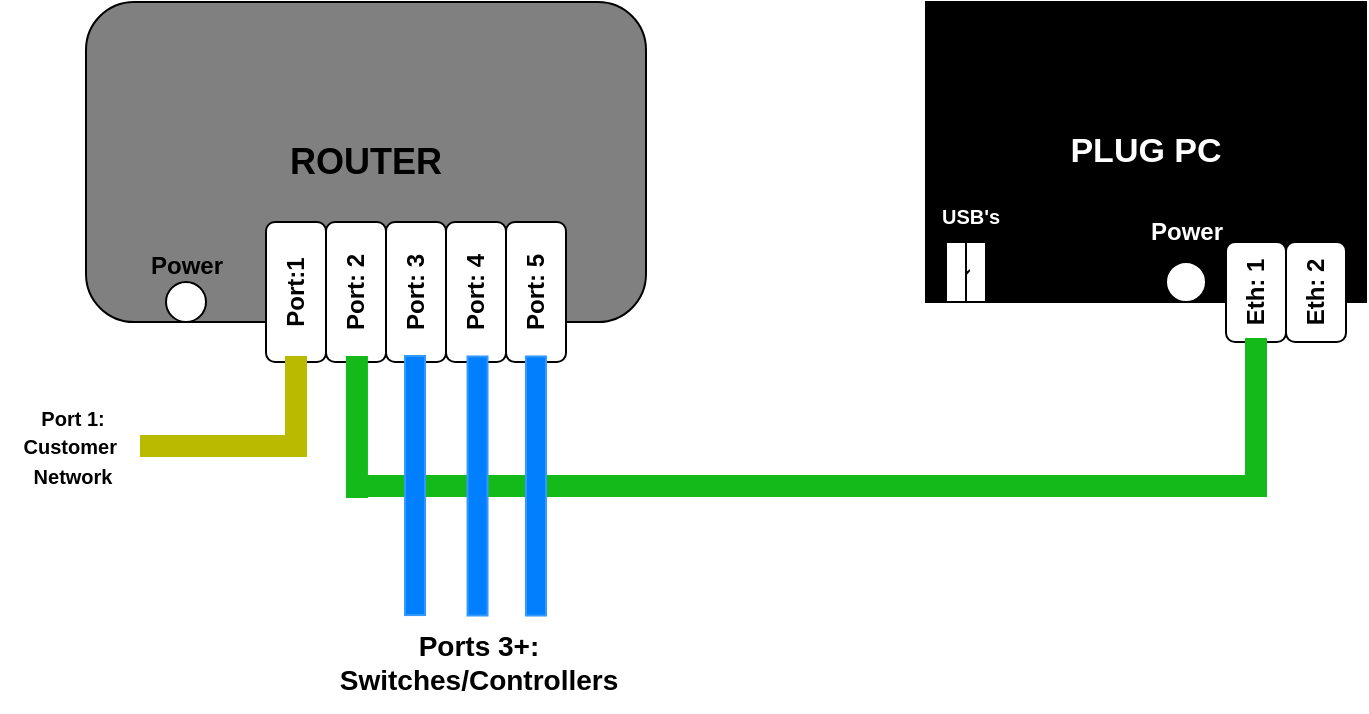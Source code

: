 <mxfile version="21.6.1" type="device">
  <diagram name="Page-1" id="SmXYeL52s2CfzjQr3O0h">
    <mxGraphModel dx="1036" dy="606" grid="1" gridSize="10" guides="1" tooltips="1" connect="1" arrows="1" fold="1" page="1" pageScale="1" pageWidth="850" pageHeight="1100" math="0" shadow="0">
      <root>
        <mxCell id="0" />
        <mxCell id="1" parent="0" />
        <mxCell id="djR4J-DLp6pO6Vdt1Eoc-22" value="&lt;font style=&quot;font-size: 18px;&quot;&gt;ROUTER&lt;/font&gt;" style="rounded=1;whiteSpace=wrap;html=1;fontStyle=1;fillColor=#808080;" parent="1" vertex="1">
          <mxGeometry x="70" y="200" width="280" height="160" as="geometry" />
        </mxCell>
        <mxCell id="djR4J-DLp6pO6Vdt1Eoc-23" value="&lt;span&gt;Port:1&lt;/span&gt;" style="rounded=1;whiteSpace=wrap;html=1;rotation=-90;fontStyle=1" parent="1" vertex="1">
          <mxGeometry x="140" y="330" width="70" height="30" as="geometry" />
        </mxCell>
        <mxCell id="djR4J-DLp6pO6Vdt1Eoc-24" value="Port: 2" style="rounded=1;whiteSpace=wrap;html=1;rotation=-90;fontStyle=1" parent="1" vertex="1">
          <mxGeometry x="170" y="330" width="70" height="30" as="geometry" />
        </mxCell>
        <mxCell id="djR4J-DLp6pO6Vdt1Eoc-25" value="Port: 3" style="rounded=1;whiteSpace=wrap;html=1;rotation=-90;fontStyle=1" parent="1" vertex="1">
          <mxGeometry x="200" y="330" width="70" height="30" as="geometry" />
        </mxCell>
        <mxCell id="djR4J-DLp6pO6Vdt1Eoc-26" value="Port: 4" style="rounded=1;whiteSpace=wrap;html=1;rotation=-90;fontStyle=1" parent="1" vertex="1">
          <mxGeometry x="230" y="330" width="70" height="30" as="geometry" />
        </mxCell>
        <mxCell id="djR4J-DLp6pO6Vdt1Eoc-27" value="Port: 5" style="rounded=1;whiteSpace=wrap;html=1;rotation=-90;fontStyle=1" parent="1" vertex="1">
          <mxGeometry x="260" y="330" width="70" height="30" as="geometry" />
        </mxCell>
        <mxCell id="djR4J-DLp6pO6Vdt1Eoc-29" value="" style="ellipse;whiteSpace=wrap;html=1;aspect=fixed;direction=south;fontStyle=1" parent="1" vertex="1">
          <mxGeometry x="110" y="340" width="20" height="20" as="geometry" />
        </mxCell>
        <mxCell id="djR4J-DLp6pO6Vdt1Eoc-30" value="Power" style="text;html=1;align=center;verticalAlign=middle;resizable=0;points=[];autosize=1;strokeColor=none;fillColor=none;fontStyle=1" parent="1" vertex="1">
          <mxGeometry x="90" y="317" width="60" height="30" as="geometry" />
        </mxCell>
        <mxCell id="djR4J-DLp6pO6Vdt1Eoc-31" value="&lt;font style=&quot;font-size: 17px;&quot; color=&quot;#ffffff&quot;&gt;PLUG PC&lt;/font&gt;" style="rounded=0;whiteSpace=wrap;html=1;fontStyle=1;fillColor=#000000;" parent="1" vertex="1">
          <mxGeometry x="490" y="200" width="220" height="150" as="geometry" />
        </mxCell>
        <mxCell id="djR4J-DLp6pO6Vdt1Eoc-32" value="Eth: 1" style="rounded=1;whiteSpace=wrap;html=1;rotation=-90;fontStyle=1" parent="1" vertex="1">
          <mxGeometry x="630" y="330" width="50" height="30" as="geometry" />
        </mxCell>
        <mxCell id="djR4J-DLp6pO6Vdt1Eoc-33" value="Eth: 2" style="rounded=1;whiteSpace=wrap;html=1;rotation=-90;fontStyle=1" parent="1" vertex="1">
          <mxGeometry x="660" y="330" width="50" height="30" as="geometry" />
        </mxCell>
        <mxCell id="djR4J-DLp6pO6Vdt1Eoc-34" value="" style="ellipse;whiteSpace=wrap;html=1;aspect=fixed;direction=south;fontStyle=1" parent="1" vertex="1">
          <mxGeometry x="610" y="330" width="20" height="20" as="geometry" />
        </mxCell>
        <mxCell id="djR4J-DLp6pO6Vdt1Eoc-35" value="&lt;font color=&quot;#ffffff&quot;&gt;Power&lt;/font&gt;" style="text;html=1;align=center;verticalAlign=middle;resizable=0;points=[];autosize=1;strokeColor=none;fillColor=none;fontStyle=1" parent="1" vertex="1">
          <mxGeometry x="590" y="300" width="60" height="30" as="geometry" />
        </mxCell>
        <mxCell id="djR4J-DLp6pO6Vdt1Eoc-36" value="" style="rounded=0;whiteSpace=wrap;html=1;rotation=-90;fontStyle=1" parent="1" vertex="1">
          <mxGeometry x="490" y="330" width="30" height="10" as="geometry" />
        </mxCell>
        <mxCell id="djR4J-DLp6pO6Vdt1Eoc-37" value="`" style="rounded=0;whiteSpace=wrap;html=1;rotation=-90;fontStyle=1" parent="1" vertex="1">
          <mxGeometry x="500" y="330" width="30" height="10" as="geometry" />
        </mxCell>
        <mxCell id="djR4J-DLp6pO6Vdt1Eoc-38" value="&lt;font color=&quot;#ffffff&quot; style=&quot;font-size: 10px;&quot;&gt;USB&#39;s&lt;/font&gt;" style="text;html=1;align=center;verticalAlign=middle;resizable=0;points=[];autosize=1;strokeColor=none;fillColor=none;fontStyle=1" parent="1" vertex="1">
          <mxGeometry x="487" y="292" width="50" height="30" as="geometry" />
        </mxCell>
        <mxCell id="djR4J-DLp6pO6Vdt1Eoc-41" value="" style="rounded=0;whiteSpace=wrap;html=1;strokeColor=#BABA00;fillColor=#BABA00;rotation=-90;fontStyle=1" parent="1" vertex="1">
          <mxGeometry x="150.47" y="397.03" width="49.06" height="10" as="geometry" />
        </mxCell>
        <mxCell id="djR4J-DLp6pO6Vdt1Eoc-42" value="" style="rounded=0;whiteSpace=wrap;html=1;strokeColor=#BABA00;fillColor=#BABA00;rotation=-180;fontStyle=1" parent="1" vertex="1">
          <mxGeometry x="97.5" y="417" width="82.5" height="10" as="geometry" />
        </mxCell>
        <mxCell id="djR4J-DLp6pO6Vdt1Eoc-44" value="&lt;span style=&quot;font-size: 10px;&quot;&gt;&lt;span&gt;Port 1:&lt;br&gt;Customer&amp;nbsp;&lt;br&gt;Network&lt;/span&gt;&lt;br&gt;&lt;/span&gt;" style="text;html=1;align=center;verticalAlign=middle;resizable=0;points=[];autosize=1;strokeColor=none;fillColor=none;fontStyle=1" parent="1" vertex="1">
          <mxGeometry x="27.5" y="392" width="70" height="60" as="geometry" />
        </mxCell>
        <mxCell id="djR4J-DLp6pO6Vdt1Eoc-45" value="" style="rounded=0;whiteSpace=wrap;html=1;strokeColor=#14BA1A;fillColor=#14BA1A;rotation=-90;fontStyle=1" parent="1" vertex="1">
          <mxGeometry x="170.47" y="407.5" width="70" height="10" as="geometry" />
        </mxCell>
        <mxCell id="djR4J-DLp6pO6Vdt1Eoc-46" value="" style="rounded=0;whiteSpace=wrap;html=1;strokeColor=#14BA1A;fillColor=#14BA1A;rotation=0;fontStyle=1" parent="1" vertex="1">
          <mxGeometry x="201" y="437" width="459" height="10" as="geometry" />
        </mxCell>
        <mxCell id="djR4J-DLp6pO6Vdt1Eoc-47" value="" style="rounded=0;whiteSpace=wrap;html=1;strokeColor=#14BA1A;fillColor=#14BA1A;rotation=-90;fontStyle=1" parent="1" vertex="1">
          <mxGeometry x="620" y="398.5" width="70" height="10" as="geometry" />
        </mxCell>
        <mxCell id="djR4J-DLp6pO6Vdt1Eoc-48" value="" style="rounded=0;whiteSpace=wrap;html=1;strokeColor=#3399FF;fillColor=#007FFF;rotation=-90;fontStyle=1" parent="1" vertex="1">
          <mxGeometry x="169.76" y="436.76" width="129.53" height="10" as="geometry" />
        </mxCell>
        <mxCell id="djR4J-DLp6pO6Vdt1Eoc-49" value="" style="rounded=0;whiteSpace=wrap;html=1;strokeColor=#3399FF;fillColor=#007FFF;rotation=-90;fontStyle=1" parent="1" vertex="1">
          <mxGeometry x="201" y="437" width="129.53" height="10" as="geometry" />
        </mxCell>
        <mxCell id="djR4J-DLp6pO6Vdt1Eoc-50" value="" style="rounded=0;whiteSpace=wrap;html=1;strokeColor=#3399FF;fillColor=#007FFF;rotation=-90;fontStyle=1" parent="1" vertex="1">
          <mxGeometry x="230.23" y="437" width="129.53" height="10" as="geometry" />
        </mxCell>
        <mxCell id="djR4J-DLp6pO6Vdt1Eoc-51" value="&lt;font style=&quot;font-size: 14px;&quot;&gt;&lt;span&gt;Ports 3+:&lt;br&gt;Switches/Controllers&lt;/span&gt;&lt;/font&gt;" style="text;html=1;align=center;verticalAlign=middle;resizable=0;points=[];autosize=1;strokeColor=none;fillColor=none;fontStyle=1" parent="1" vertex="1">
          <mxGeometry x="185.76" y="505" width="160" height="50" as="geometry" />
        </mxCell>
      </root>
    </mxGraphModel>
  </diagram>
</mxfile>
